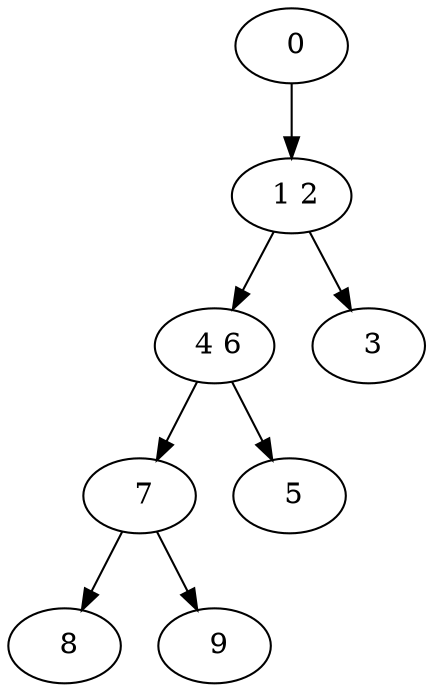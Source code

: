digraph mytree {
" 0" -> " 1 2";
" 1 2" -> " 4 6";
" 1 2" -> " 3";
" 7" -> " 8";
" 7" -> " 9";
" 8";
" 9";
" 4 6" -> " 7";
" 4 6" -> " 5";
" 5";
" 3";
}
